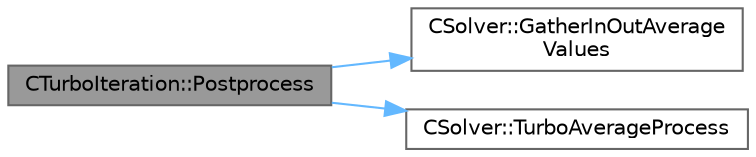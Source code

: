 digraph "CTurboIteration::Postprocess"
{
 // LATEX_PDF_SIZE
  bgcolor="transparent";
  edge [fontname=Helvetica,fontsize=10,labelfontname=Helvetica,labelfontsize=10];
  node [fontname=Helvetica,fontsize=10,shape=box,height=0.2,width=0.4];
  rankdir="LR";
  Node1 [id="Node000001",label="CTurboIteration::Postprocess",height=0.2,width=0.4,color="gray40", fillcolor="grey60", style="filled", fontcolor="black",tooltip="Postprocesses the fluid system before heading to another physics system or the next iteration."];
  Node1 -> Node2 [id="edge1_Node000001_Node000002",color="steelblue1",style="solid",tooltip=" "];
  Node2 [id="Node000002",label="CSolver::GatherInOutAverage\lValues",height=0.2,width=0.4,color="grey40", fillcolor="white", style="filled",URL="$classCSolver.html#a9caeacb361fb229a4800c188613f231e",tooltip="virtual member."];
  Node1 -> Node3 [id="edge2_Node000001_Node000003",color="steelblue1",style="solid",tooltip=" "];
  Node3 [id="Node000003",label="CSolver::TurboAverageProcess",height=0.2,width=0.4,color="grey40", fillcolor="white", style="filled",URL="$classCSolver.html#a03b1a06a1f51aad967ea647e4ebb6f7e",tooltip="virtual member."];
}
